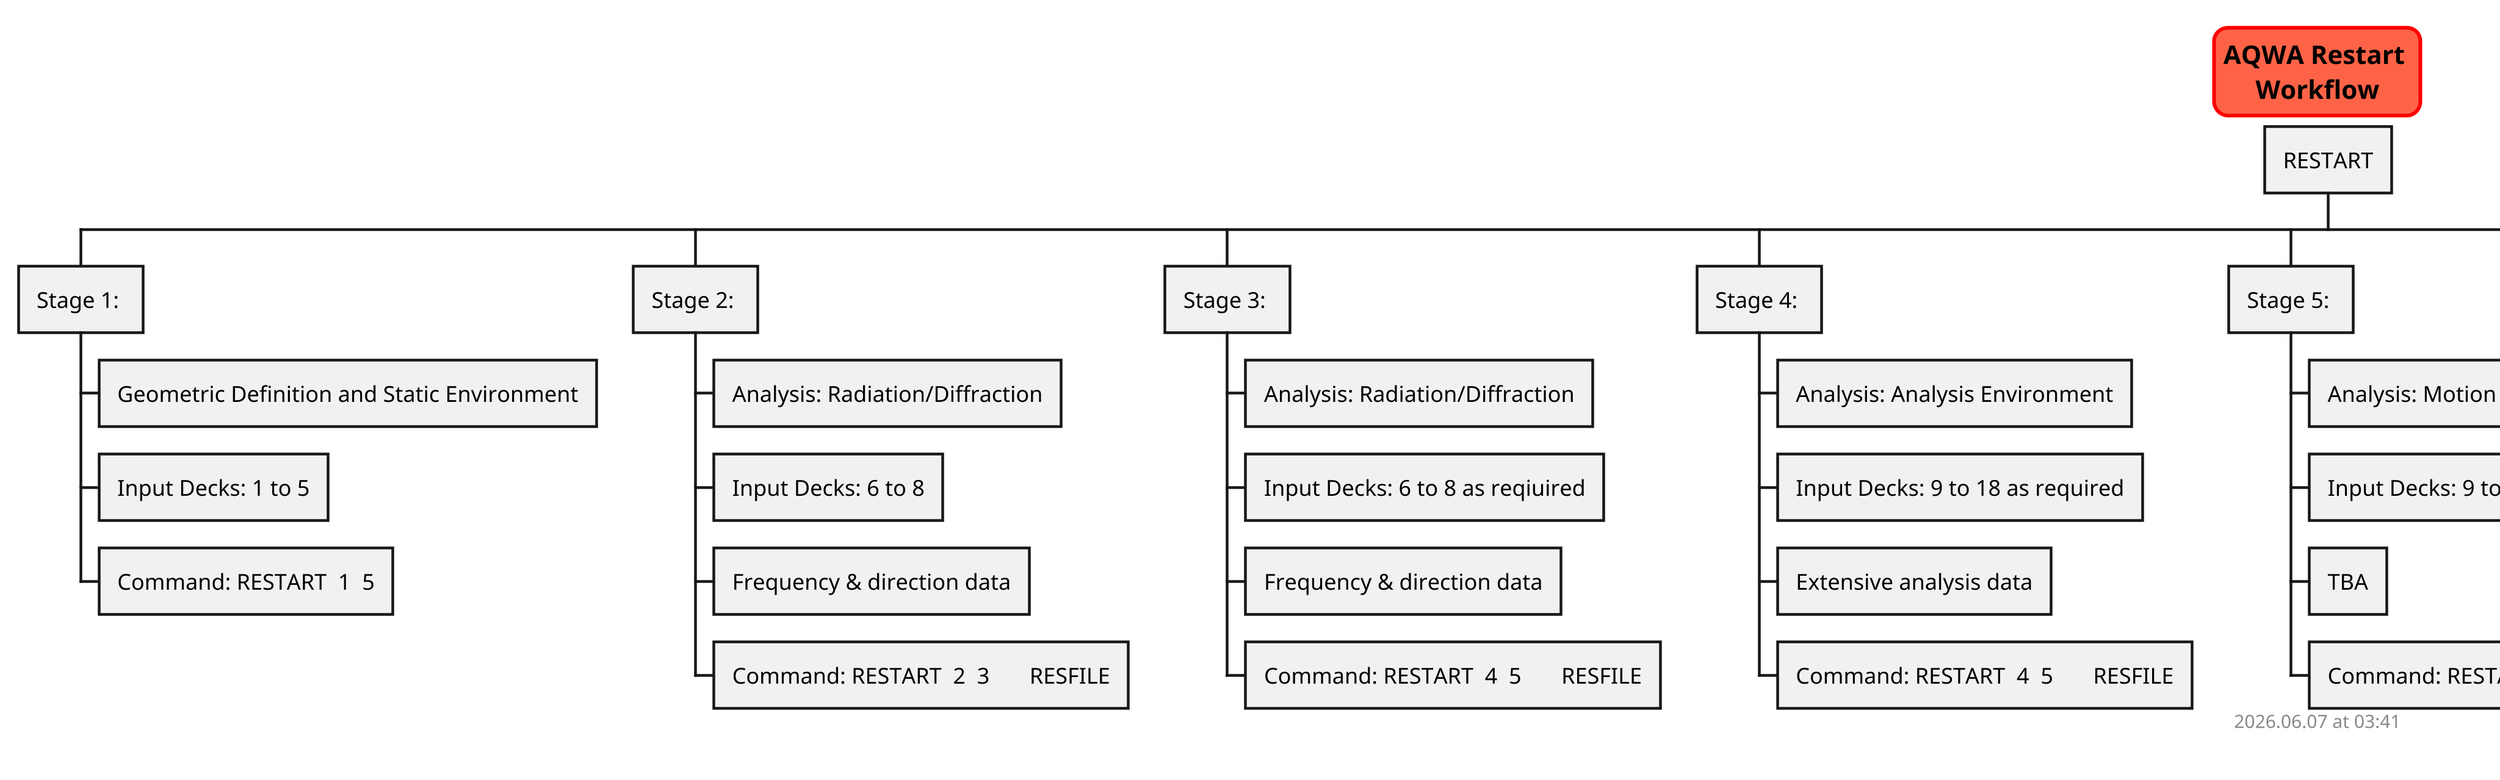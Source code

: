 @startwbs aqwa_restart
scale 3
skinparam titleBorderRoundCorner 15
skinparam titleBorderThickness 2
skinparam titleBorderColor red
skinparam titleBackgroundColor Tomato


title AQWA Restart \nWorkflow


* RESTART
    ' note right of RESTART
    '     **(IN PROGRESS)**
    '     Objective: Provide restart options with following
    '     - usage guidelines
    '     - minimum data requirements
    ' end note

** Stage 1: 
*** Geometric Definition and Static Environment
*** Input Decks: 1 to 5
*** Command: RESTART  1  5

** Stage 2: 
*** Analysis: Radiation/Diffraction
*** Input Decks: 6 to 8
*** Frequency & direction data
*** Command: RESTART  2  3       RESFILE

** Stage 3: 
*** Analysis: Radiation/Diffraction
*** Input Decks: 6 to 8 as reqiuired
*** Frequency & direction data
*** Command: RESTART  4  5       RESFILE

** Stage 4: 
*** Analysis: Analysis Environment
*** Input Decks: 9 to 18 as required
*** Extensive analysis data
*** Command: RESTART  4  5       RESFILE

** Stage 5: 
*** Analysis: Motion Analysis and Post-processing
*** Input Decks: 9 to 18 as required
*** TBA
*** Command: RESTART  4  5       RESFILE

** Stage 6: 
*** Analysis: Post-processing of loads on TUBE elements
*** Input Decks: 21
*** Element and Nodal Loads using ENLD
*** Command: ?

** Stability
*** Mooring Data & No Load
*** Command: ?

** Equilibrium
*** Mooring Data & Wind Data
*** Command: ?

** Wave Analysis - Time Domain
*** Mooring Data & Wave Data
*** Command: ?

footer
%date("yyyy.MM.dd' at 'HH:mm")
%filename()
end footer

@endwbs
